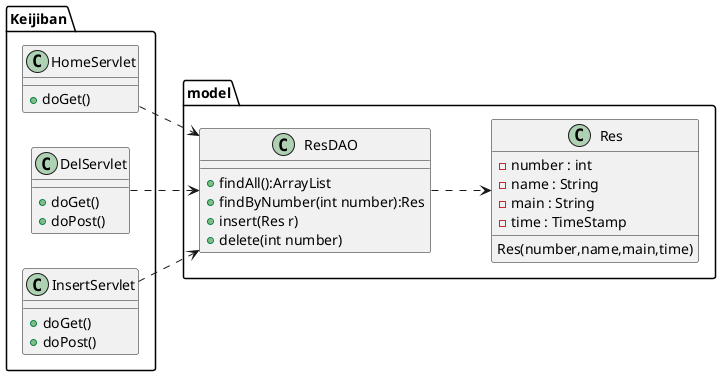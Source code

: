@startuml
left to right direction
package Keijiban{
	class HomeServlet{
		+doGet()
	}
	class DelServlet{
		+doGet()
		+doPost()
	}
	class InsertServlet{
		+doGet()
		+doPost()
	}

}
package model{
	class ResDAO{
		+findAll():ArrayList
		+findByNumber(int number):Res
		+insert(Res r)
		+delete(int number)
	}
	class Res{
		-number : int
		-name : String
		-main : String
		-time : TimeStamp
		Res(number,name,main,time)
	}
}
HomeServlet..>ResDAO
DelServlet..>ResDAO
InsertServlet..>ResDAO

ResDAO ..> Res


@enduml